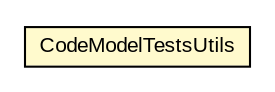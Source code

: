 #!/usr/local/bin/dot
#
# Class diagram 
# Generated by UMLGraph version 5.1 (http://www.umlgraph.org/)
#

digraph G {
	edge [fontname="arial",fontsize=10,labelfontname="arial",labelfontsize=10];
	node [fontname="arial",fontsize=10,shape=plaintext];
	nodesep=0.25;
	ranksep=0.5;
	// com.helger.jcodemodel.tests.util.CodeModelTestsUtils
	c549 [label=<<table title="com.helger.jcodemodel.tests.util.CodeModelTestsUtils" border="0" cellborder="1" cellspacing="0" cellpadding="2" port="p" bgcolor="lemonChiffon" href="./CodeModelTestsUtils.html">
		<tr><td><table border="0" cellspacing="0" cellpadding="1">
<tr><td align="center" balign="center"> CodeModelTestsUtils </td></tr>
		</table></td></tr>
		</table>>, fontname="arial", fontcolor="black", fontsize=10.0];
}

